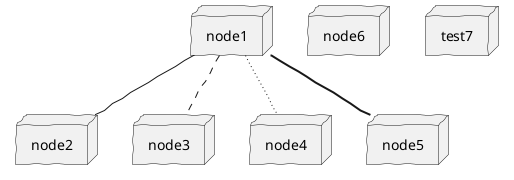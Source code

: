 @startuml net.png
skinparam handwritten true
skinparam monochrome true
skinparam packageStyle rect
skinparam defaultFontName FG Virgil
skinparam shadowing false
 
node node1
node node2
node node3
node node4
node node5
node node6
node test7
node1 -- node2
node1 .. node3
node1 ~~ node4
node1 == node5

@enduml
